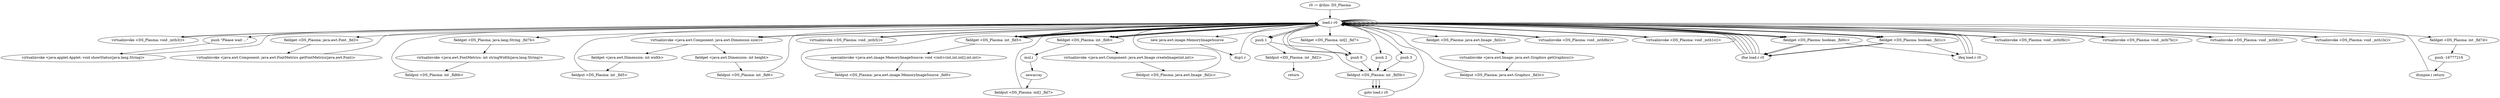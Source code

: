 digraph "" {
    "r0 := @this: DS_Plasma"
    "load.r r0"
    "r0 := @this: DS_Plasma"->"load.r r0";
    "virtualinvoke <DS_Plasma: void _mth3()>"
    "load.r r0"->"virtualinvoke <DS_Plasma: void _mth3()>";
    "virtualinvoke <DS_Plasma: void _mth3()>"->"load.r r0";
    "push \"Please wait ...\""
    "load.r r0"->"push \"Please wait ...\"";
    "virtualinvoke <java.applet.Applet: void showStatus(java.lang.String)>"
    "push \"Please wait ...\""->"virtualinvoke <java.applet.Applet: void showStatus(java.lang.String)>";
    "virtualinvoke <java.applet.Applet: void showStatus(java.lang.String)>"->"load.r r0";
    "load.r r0"->"load.r r0";
    "load.r r0"->"load.r r0";
    "fieldget <DS_Plasma: java.awt.Font _fld3>"
    "load.r r0"->"fieldget <DS_Plasma: java.awt.Font _fld3>";
    "virtualinvoke <java.awt.Component: java.awt.FontMetrics getFontMetrics(java.awt.Font)>"
    "fieldget <DS_Plasma: java.awt.Font _fld3>"->"virtualinvoke <java.awt.Component: java.awt.FontMetrics getFontMetrics(java.awt.Font)>";
    "virtualinvoke <java.awt.Component: java.awt.FontMetrics getFontMetrics(java.awt.Font)>"->"load.r r0";
    "fieldget <DS_Plasma: java.lang.String _fld7b>"
    "load.r r0"->"fieldget <DS_Plasma: java.lang.String _fld7b>";
    "virtualinvoke <java.awt.FontMetrics: int stringWidth(java.lang.String)>"
    "fieldget <DS_Plasma: java.lang.String _fld7b>"->"virtualinvoke <java.awt.FontMetrics: int stringWidth(java.lang.String)>";
    "fieldput <DS_Plasma: int _fld6b>"
    "virtualinvoke <java.awt.FontMetrics: int stringWidth(java.lang.String)>"->"fieldput <DS_Plasma: int _fld6b>";
    "fieldput <DS_Plasma: int _fld6b>"->"load.r r0";
    "load.r r0"->"load.r r0";
    "virtualinvoke <java.awt.Component: java.awt.Dimension size()>"
    "load.r r0"->"virtualinvoke <java.awt.Component: java.awt.Dimension size()>";
    "fieldget <java.awt.Dimension: int width>"
    "virtualinvoke <java.awt.Component: java.awt.Dimension size()>"->"fieldget <java.awt.Dimension: int width>";
    "fieldput <DS_Plasma: int _fld5>"
    "fieldget <java.awt.Dimension: int width>"->"fieldput <DS_Plasma: int _fld5>";
    "fieldput <DS_Plasma: int _fld5>"->"load.r r0";
    "load.r r0"->"load.r r0";
    "load.r r0"->"virtualinvoke <java.awt.Component: java.awt.Dimension size()>";
    "fieldget <java.awt.Dimension: int height>"
    "virtualinvoke <java.awt.Component: java.awt.Dimension size()>"->"fieldget <java.awt.Dimension: int height>";
    "fieldput <DS_Plasma: int _fld6>"
    "fieldget <java.awt.Dimension: int height>"->"fieldput <DS_Plasma: int _fld6>";
    "fieldput <DS_Plasma: int _fld6>"->"load.r r0";
    "virtualinvoke <DS_Plasma: void _mth5()>"
    "load.r r0"->"virtualinvoke <DS_Plasma: void _mth5()>";
    "virtualinvoke <DS_Plasma: void _mth5()>"->"load.r r0";
    "load.r r0"->"load.r r0";
    "fieldget <DS_Plasma: int _fld5>"
    "load.r r0"->"fieldget <DS_Plasma: int _fld5>";
    "fieldget <DS_Plasma: int _fld5>"->"load.r r0";
    "fieldget <DS_Plasma: int _fld6>"
    "load.r r0"->"fieldget <DS_Plasma: int _fld6>";
    "mul.i"
    "fieldget <DS_Plasma: int _fld6>"->"mul.i";
    "newarray"
    "mul.i"->"newarray";
    "fieldput <DS_Plasma: int[] _fld7>"
    "newarray"->"fieldput <DS_Plasma: int[] _fld7>";
    "fieldput <DS_Plasma: int[] _fld7>"->"load.r r0";
    "new java.awt.image.MemoryImageSource"
    "load.r r0"->"new java.awt.image.MemoryImageSource";
    "dup1.r"
    "new java.awt.image.MemoryImageSource"->"dup1.r";
    "dup1.r"->"load.r r0";
    "load.r r0"->"fieldget <DS_Plasma: int _fld5>";
    "fieldget <DS_Plasma: int _fld5>"->"load.r r0";
    "load.r r0"->"fieldget <DS_Plasma: int _fld6>";
    "fieldget <DS_Plasma: int _fld6>"->"load.r r0";
    "fieldget <DS_Plasma: int[] _fld7>"
    "load.r r0"->"fieldget <DS_Plasma: int[] _fld7>";
    "push 0"
    "fieldget <DS_Plasma: int[] _fld7>"->"push 0";
    "push 0"->"load.r r0";
    "load.r r0"->"fieldget <DS_Plasma: int _fld5>";
    "specialinvoke <java.awt.image.MemoryImageSource: void <init>(int,int,int[],int,int)>"
    "fieldget <DS_Plasma: int _fld5>"->"specialinvoke <java.awt.image.MemoryImageSource: void <init>(int,int,int[],int,int)>";
    "fieldput <DS_Plasma: java.awt.image.MemoryImageSource _fld9>"
    "specialinvoke <java.awt.image.MemoryImageSource: void <init>(int,int,int[],int,int)>"->"fieldput <DS_Plasma: java.awt.image.MemoryImageSource _fld9>";
    "fieldput <DS_Plasma: java.awt.image.MemoryImageSource _fld9>"->"load.r r0";
    "load.r r0"->"load.r r0";
    "load.r r0"->"load.r r0";
    "load.r r0"->"fieldget <DS_Plasma: int _fld5>";
    "fieldget <DS_Plasma: int _fld5>"->"load.r r0";
    "load.r r0"->"fieldget <DS_Plasma: int _fld6>";
    "virtualinvoke <java.awt.Component: java.awt.Image createImage(int,int)>"
    "fieldget <DS_Plasma: int _fld6>"->"virtualinvoke <java.awt.Component: java.awt.Image createImage(int,int)>";
    "fieldput <DS_Plasma: java.awt.Image _fld2c>"
    "virtualinvoke <java.awt.Component: java.awt.Image createImage(int,int)>"->"fieldput <DS_Plasma: java.awt.Image _fld2c>";
    "fieldput <DS_Plasma: java.awt.Image _fld2c>"->"load.r r0";
    "load.r r0"->"load.r r0";
    "fieldget <DS_Plasma: java.awt.Image _fld2c>"
    "load.r r0"->"fieldget <DS_Plasma: java.awt.Image _fld2c>";
    "virtualinvoke <java.awt.Image: java.awt.Graphics getGraphics()>"
    "fieldget <DS_Plasma: java.awt.Image _fld2c>"->"virtualinvoke <java.awt.Image: java.awt.Graphics getGraphics()>";
    "fieldput <DS_Plasma: java.awt.Graphics _fld3c>"
    "virtualinvoke <java.awt.Image: java.awt.Graphics getGraphics()>"->"fieldput <DS_Plasma: java.awt.Graphics _fld3c>";
    "fieldput <DS_Plasma: java.awt.Graphics _fld3c>"->"load.r r0";
    "virtualinvoke <DS_Plasma: void _mth8b()>"
    "load.r r0"->"virtualinvoke <DS_Plasma: void _mth8b()>";
    "virtualinvoke <DS_Plasma: void _mth8b()>"->"load.r r0";
    "virtualinvoke <DS_Plasma: void _mth1c()>"
    "load.r r0"->"virtualinvoke <DS_Plasma: void _mth1c()>";
    "virtualinvoke <DS_Plasma: void _mth1c()>"->"load.r r0";
    "fieldget <DS_Plasma: boolean _fld0c>"
    "load.r r0"->"fieldget <DS_Plasma: boolean _fld0c>";
    "ifne load.r r0"
    "fieldget <DS_Plasma: boolean _fld0c>"->"ifne load.r r0";
    "ifne load.r r0"->"load.r r0";
    "fieldget <DS_Plasma: boolean _fld1c>"
    "load.r r0"->"fieldget <DS_Plasma: boolean _fld1c>";
    "fieldget <DS_Plasma: boolean _fld1c>"->"ifne load.r r0";
    "ifne load.r r0"->"load.r r0";
    "load.r r0"->"push 0";
    "fieldput <DS_Plasma: int _fld5b>"
    "push 0"->"fieldput <DS_Plasma: int _fld5b>";
    "goto load.r r0"
    "fieldput <DS_Plasma: int _fld5b>"->"goto load.r r0";
    "goto load.r r0"->"load.r r0";
    "virtualinvoke <DS_Plasma: void _mth0b()>"
    "load.r r0"->"virtualinvoke <DS_Plasma: void _mth0b()>";
    "virtualinvoke <DS_Plasma: void _mth0b()>"->"load.r r0";
    "virtualinvoke <DS_Plasma: void _mth7b()>"
    "load.r r0"->"virtualinvoke <DS_Plasma: void _mth7b()>";
    "virtualinvoke <DS_Plasma: void _mth7b()>"->"load.r r0";
    "virtualinvoke <DS_Plasma: void _mth6()>"
    "load.r r0"->"virtualinvoke <DS_Plasma: void _mth6()>";
    "virtualinvoke <DS_Plasma: void _mth6()>"->"load.r r0";
    "virtualinvoke <DS_Plasma: void _mth1b()>"
    "load.r r0"->"virtualinvoke <DS_Plasma: void _mth1b()>";
    "virtualinvoke <DS_Plasma: void _mth1b()>"->"load.r r0";
    "fieldget <DS_Plasma: int _fld7d>"
    "load.r r0"->"fieldget <DS_Plasma: int _fld7d>";
    "push -16777216"
    "fieldget <DS_Plasma: int _fld7d>"->"push -16777216";
    "ifcmpne.i return"
    "push -16777216"->"ifcmpne.i return";
    "ifcmpne.i return"->"load.r r0";
    "push 1"
    "load.r r0"->"push 1";
    "fieldput <DS_Plasma: int _fld2>"
    "push 1"->"fieldput <DS_Plasma: int _fld2>";
    "return"
    "fieldput <DS_Plasma: int _fld2>"->"return";
    "ifne load.r r0"->"load.r r0";
    "load.r r0"->"fieldget <DS_Plasma: boolean _fld0c>";
    "ifeq load.r r0"
    "fieldget <DS_Plasma: boolean _fld0c>"->"ifeq load.r r0";
    "ifeq load.r r0"->"load.r r0";
    "load.r r0"->"fieldget <DS_Plasma: boolean _fld1c>";
    "fieldget <DS_Plasma: boolean _fld1c>"->"ifne load.r r0";
    "ifne load.r r0"->"load.r r0";
    "load.r r0"->"push 1";
    "push 1"->"fieldput <DS_Plasma: int _fld5b>";
    "fieldput <DS_Plasma: int _fld5b>"->"goto load.r r0";
    "ifne load.r r0"->"load.r r0";
    "load.r r0"->"fieldget <DS_Plasma: boolean _fld0c>";
    "fieldget <DS_Plasma: boolean _fld0c>"->"ifne load.r r0";
    "ifne load.r r0"->"load.r r0";
    "load.r r0"->"fieldget <DS_Plasma: boolean _fld1c>";
    "fieldget <DS_Plasma: boolean _fld1c>"->"ifeq load.r r0";
    "ifeq load.r r0"->"load.r r0";
    "push 2"
    "load.r r0"->"push 2";
    "push 2"->"fieldput <DS_Plasma: int _fld5b>";
    "fieldput <DS_Plasma: int _fld5b>"->"goto load.r r0";
    "ifeq load.r r0"->"load.r r0";
    "push 3"
    "load.r r0"->"push 3";
    "push 3"->"fieldput <DS_Plasma: int _fld5b>";
}

